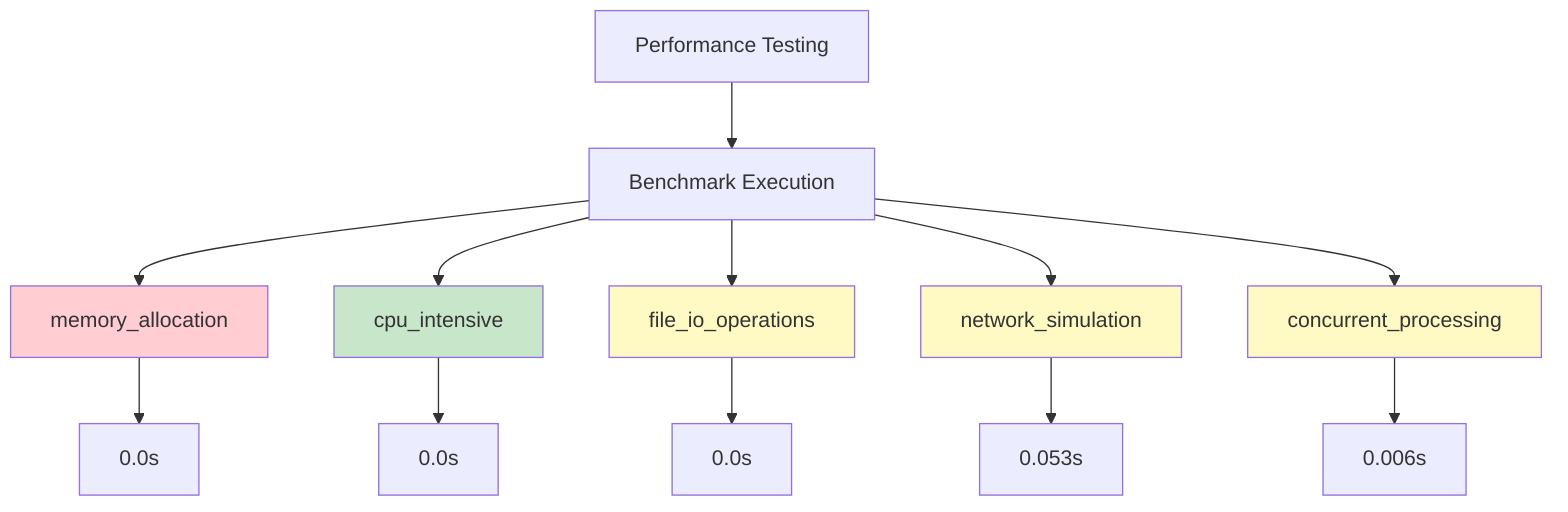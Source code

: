 graph TD
    A[Performance Testing] --> B[Benchmark Execution]
    B --> C0[memory_allocation]
    C0 --> D0[0.0s]
    style C0 fill:#ffcdd2
    B --> C1[cpu_intensive]
    C1 --> D1[0.0s]
    style C1 fill:#c8e6c9
    B --> C2[file_io_operations]
    C2 --> D2[0.0s]
    style C2 fill:#fff9c4
    B --> C3[network_simulation]
    C3 --> D3[0.053s]
    style C3 fill:#fff9c4
    B --> C4[concurrent_processing]
    C4 --> D4[0.006s]
    style C4 fill:#fff9c4